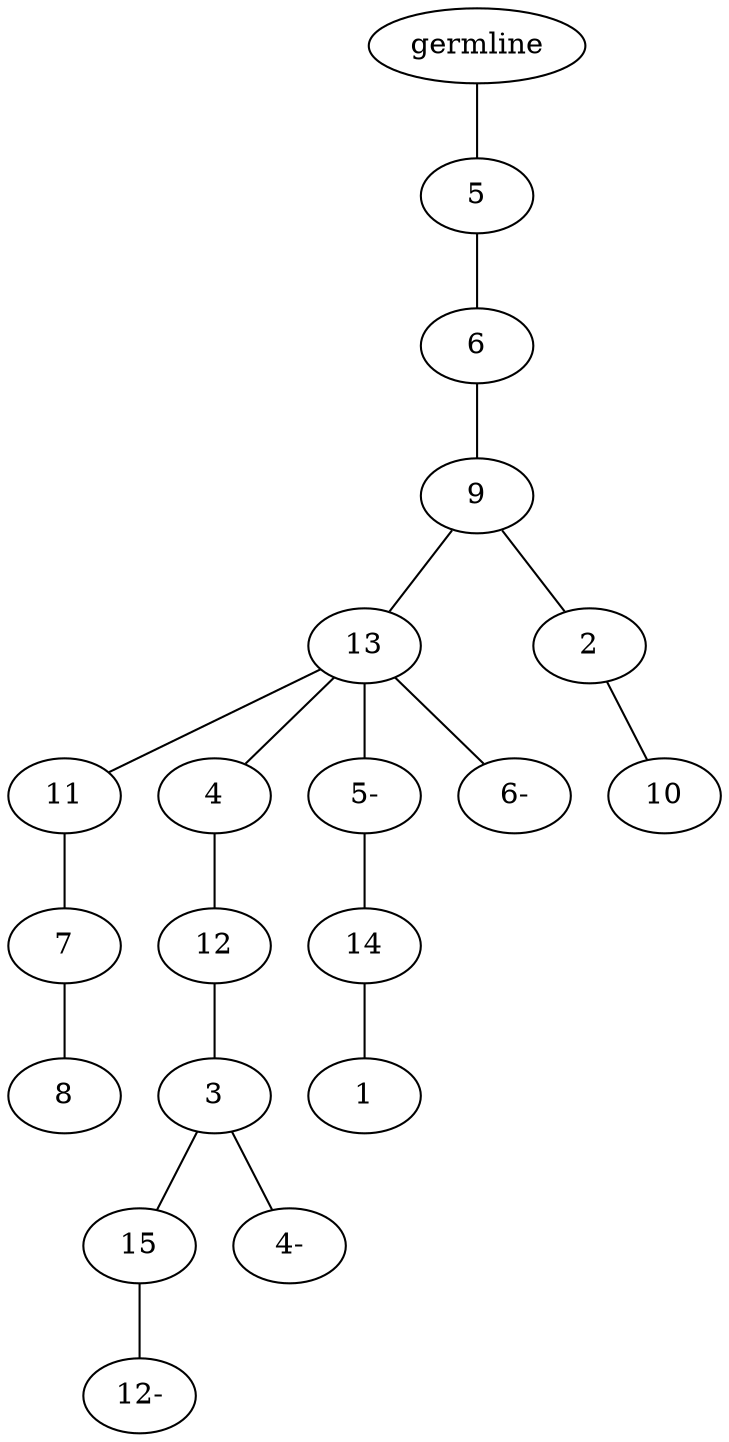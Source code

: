 graph tree {
    "139634739241792" [label="germline"];
    "139634739419168" [label="5"];
    "139634739419744" [label="6"];
    "139634739208736" [label="9"];
    "139634739209072" [label="13"];
    "139634739209552" [label="11"];
    "139634739209840" [label="7"];
    "139634739210128" [label="8"];
    "139634739210368" [label="4"];
    "139634739209648" [label="12"];
    "139634739210512" [label="3"];
    "139634739210800" [label="15"];
    "139634739211136" [label="12-"];
    "139634739211664" [label="4-"];
    "139634739210608" [label="5-"];
    "139634739210656" [label="14"];
    "139634739211280" [label="1"];
    "139634739211568" [label="6-"];
    "139634739212240" [label="2"];
    "139634739312528" [label="10"];
    "139634739241792" -- "139634739419168";
    "139634739419168" -- "139634739419744";
    "139634739419744" -- "139634739208736";
    "139634739208736" -- "139634739209072";
    "139634739208736" -- "139634739212240";
    "139634739209072" -- "139634739209552";
    "139634739209072" -- "139634739210368";
    "139634739209072" -- "139634739210608";
    "139634739209072" -- "139634739211568";
    "139634739209552" -- "139634739209840";
    "139634739209840" -- "139634739210128";
    "139634739210368" -- "139634739209648";
    "139634739209648" -- "139634739210512";
    "139634739210512" -- "139634739210800";
    "139634739210512" -- "139634739211664";
    "139634739210800" -- "139634739211136";
    "139634739210608" -- "139634739210656";
    "139634739210656" -- "139634739211280";
    "139634739212240" -- "139634739312528";
}
